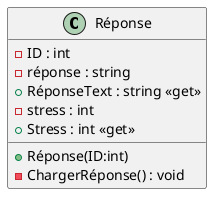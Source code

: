 @startuml
class Réponse {
    - ID : int
    - réponse : string
    + RéponseText : string <<get>>
    - stress : int
    + Stress : int <<get>>
    + Réponse(ID:int)
    - ChargerRéponse() : void
}
@enduml
